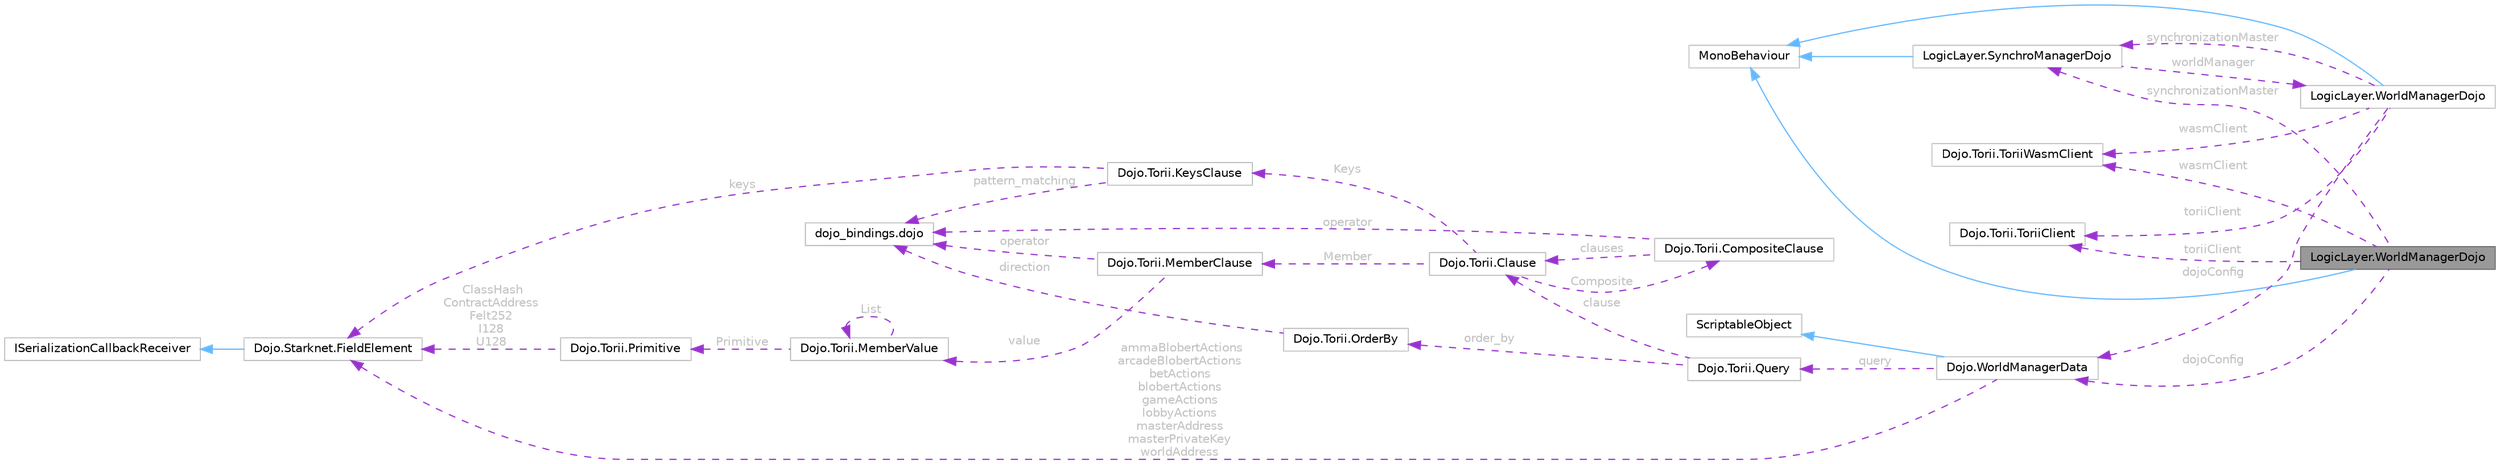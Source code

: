 digraph "LogicLayer.WorldManagerDojo"
{
 // LATEX_PDF_SIZE
  bgcolor="transparent";
  edge [fontname=Helvetica,fontsize=10,labelfontname=Helvetica,labelfontsize=10];
  node [fontname=Helvetica,fontsize=10,shape=box,height=0.2,width=0.4];
  rankdir="LR";
  Node1 [id="Node000001",label="LogicLayer.WorldManagerDojo",height=0.2,width=0.4,color="gray40", fillcolor="grey60", style="filled", fontcolor="black",tooltip=" "];
  Node2 -> Node1 [id="edge1_Node000001_Node000002",dir="back",color="steelblue1",style="solid",tooltip=" "];
  Node2 [id="Node000002",label="MonoBehaviour",height=0.2,width=0.4,color="grey75", fillcolor="white", style="filled",tooltip=" "];
  Node3 -> Node1 [id="edge2_Node000001_Node000003",dir="back",color="darkorchid3",style="dashed",tooltip=" ",label=" synchronizationMaster",fontcolor="grey" ];
  Node3 [id="Node000003",label="LogicLayer.SynchroManagerDojo",height=0.2,width=0.4,color="grey75", fillcolor="white", style="filled",URL="$class_logic_layer_1_1_synchro_manager_dojo.html",tooltip=" "];
  Node2 -> Node3 [id="edge3_Node000003_Node000002",dir="back",color="steelblue1",style="solid",tooltip=" "];
  Node4 -> Node3 [id="edge4_Node000003_Node000004",dir="back",color="darkorchid3",style="dashed",tooltip=" ",label=" worldManager",fontcolor="grey" ];
  Node4 [id="Node000004",label="LogicLayer.WorldManagerDojo",height=0.2,width=0.4,color="grey75", fillcolor="white", style="filled",URL="$class_logic_layer_1_1_world_manager_dojo.html",tooltip=" "];
  Node2 -> Node4 [id="edge5_Node000004_Node000002",dir="back",color="steelblue1",style="solid",tooltip=" "];
  Node3 -> Node4 [id="edge6_Node000004_Node000003",dir="back",color="darkorchid3",style="dashed",tooltip=" ",label=" synchronizationMaster",fontcolor="grey" ];
  Node5 -> Node4 [id="edge7_Node000004_Node000005",dir="back",color="darkorchid3",style="dashed",tooltip=" ",label=" toriiClient",fontcolor="grey" ];
  Node5 [id="Node000005",label="Dojo.Torii.ToriiClient",height=0.2,width=0.4,color="grey75", fillcolor="white", style="filled",URL="$class_dojo_1_1_torii_1_1_torii_client.html",tooltip=" "];
  Node6 -> Node4 [id="edge8_Node000004_Node000006",dir="back",color="darkorchid3",style="dashed",tooltip=" ",label=" wasmClient",fontcolor="grey" ];
  Node6 [id="Node000006",label="Dojo.Torii.ToriiWasmClient",height=0.2,width=0.4,color="grey75", fillcolor="white", style="filled",URL="$class_dojo_1_1_torii_1_1_torii_wasm_client.html",tooltip=" "];
  Node7 -> Node4 [id="edge9_Node000004_Node000007",dir="back",color="darkorchid3",style="dashed",tooltip=" ",label=" dojoConfig",fontcolor="grey" ];
  Node7 [id="Node000007",label="Dojo.WorldManagerData",height=0.2,width=0.4,color="grey75", fillcolor="white", style="filled",URL="$class_dojo_1_1_world_manager_data.html",tooltip=" "];
  Node8 -> Node7 [id="edge10_Node000007_Node000008",dir="back",color="steelblue1",style="solid",tooltip=" "];
  Node8 [id="Node000008",label="ScriptableObject",height=0.2,width=0.4,color="grey75", fillcolor="white", style="filled",tooltip=" "];
  Node9 -> Node7 [id="edge11_Node000007_Node000009",dir="back",color="darkorchid3",style="dashed",tooltip=" ",label=" ammaBlobertActions\narcadeBlobertActions\nbetActions\nblobertActions\ngameActions\nlobbyActions\nmasterAddress\nmasterPrivateKey\nworldAddress",fontcolor="grey" ];
  Node9 [id="Node000009",label="Dojo.Starknet.FieldElement",height=0.2,width=0.4,color="grey75", fillcolor="white", style="filled",URL="$class_dojo_1_1_starknet_1_1_field_element.html",tooltip=" "];
  Node10 -> Node9 [id="edge12_Node000009_Node000010",dir="back",color="steelblue1",style="solid",tooltip=" "];
  Node10 [id="Node000010",label="ISerializationCallbackReceiver",height=0.2,width=0.4,color="grey75", fillcolor="white", style="filled",tooltip=" "];
  Node11 -> Node7 [id="edge13_Node000007_Node000011",dir="back",color="darkorchid3",style="dashed",tooltip=" ",label=" query",fontcolor="grey" ];
  Node11 [id="Node000011",label="Dojo.Torii.Query",height=0.2,width=0.4,color="grey75", fillcolor="white", style="filled",URL="$class_dojo_1_1_torii_1_1_query.html",tooltip=" "];
  Node12 -> Node11 [id="edge14_Node000011_Node000012",dir="back",color="darkorchid3",style="dashed",tooltip=" ",label=" clause",fontcolor="grey" ];
  Node12 [id="Node000012",label="Dojo.Torii.Clause",height=0.2,width=0.4,color="grey75", fillcolor="white", style="filled",URL="$struct_dojo_1_1_torii_1_1_clause.html",tooltip=" "];
  Node13 -> Node12 [id="edge15_Node000012_Node000013",dir="back",color="darkorchid3",style="dashed",tooltip=" ",label=" Keys",fontcolor="grey" ];
  Node13 [id="Node000013",label="Dojo.Torii.KeysClause",height=0.2,width=0.4,color="grey75", fillcolor="white", style="filled",URL="$struct_dojo_1_1_torii_1_1_keys_clause.html",tooltip=" "];
  Node9 -> Node13 [id="edge16_Node000013_Node000009",dir="back",color="darkorchid3",style="dashed",tooltip=" ",label=" keys",fontcolor="grey" ];
  Node14 -> Node13 [id="edge17_Node000013_Node000014",dir="back",color="darkorchid3",style="dashed",tooltip=" ",label=" pattern_matching",fontcolor="grey" ];
  Node14 [id="Node000014",label="dojo_bindings.dojo",height=0.2,width=0.4,color="grey75", fillcolor="white", style="filled",tooltip=" "];
  Node15 -> Node12 [id="edge18_Node000012_Node000015",dir="back",color="darkorchid3",style="dashed",tooltip=" ",label=" Member",fontcolor="grey" ];
  Node15 [id="Node000015",label="Dojo.Torii.MemberClause",height=0.2,width=0.4,color="grey75", fillcolor="white", style="filled",URL="$struct_dojo_1_1_torii_1_1_member_clause.html",tooltip=" "];
  Node14 -> Node15 [id="edge19_Node000015_Node000014",dir="back",color="darkorchid3",style="dashed",tooltip=" ",label=" operator",fontcolor="grey" ];
  Node16 -> Node15 [id="edge20_Node000015_Node000016",dir="back",color="darkorchid3",style="dashed",tooltip=" ",label=" value",fontcolor="grey" ];
  Node16 [id="Node000016",label="Dojo.Torii.MemberValue",height=0.2,width=0.4,color="grey75", fillcolor="white", style="filled",URL="$struct_dojo_1_1_torii_1_1_member_value.html",tooltip=" "];
  Node17 -> Node16 [id="edge21_Node000016_Node000017",dir="back",color="darkorchid3",style="dashed",tooltip=" ",label=" Primitive",fontcolor="grey" ];
  Node17 [id="Node000017",label="Dojo.Torii.Primitive",height=0.2,width=0.4,color="grey75", fillcolor="white", style="filled",URL="$struct_dojo_1_1_torii_1_1_primitive.html",tooltip=" "];
  Node9 -> Node17 [id="edge22_Node000017_Node000009",dir="back",color="darkorchid3",style="dashed",tooltip=" ",label=" ClassHash\nContractAddress\nFelt252\nI128\nU128",fontcolor="grey" ];
  Node16 -> Node16 [id="edge23_Node000016_Node000016",dir="back",color="darkorchid3",style="dashed",tooltip=" ",label=" List",fontcolor="grey" ];
  Node18 -> Node12 [id="edge24_Node000012_Node000018",dir="back",color="darkorchid3",style="dashed",tooltip=" ",label=" Composite",fontcolor="grey" ];
  Node18 [id="Node000018",label="Dojo.Torii.CompositeClause",height=0.2,width=0.4,color="grey75", fillcolor="white", style="filled",URL="$struct_dojo_1_1_torii_1_1_composite_clause.html",tooltip=" "];
  Node14 -> Node18 [id="edge25_Node000018_Node000014",dir="back",color="darkorchid3",style="dashed",tooltip=" ",label=" operator",fontcolor="grey" ];
  Node12 -> Node18 [id="edge26_Node000018_Node000012",dir="back",color="darkorchid3",style="dashed",tooltip=" ",label=" clauses",fontcolor="grey" ];
  Node19 -> Node11 [id="edge27_Node000011_Node000019",dir="back",color="darkorchid3",style="dashed",tooltip=" ",label=" order_by",fontcolor="grey" ];
  Node19 [id="Node000019",label="Dojo.Torii.OrderBy",height=0.2,width=0.4,color="grey75", fillcolor="white", style="filled",URL="$struct_dojo_1_1_torii_1_1_order_by.html",tooltip=" "];
  Node14 -> Node19 [id="edge28_Node000019_Node000014",dir="back",color="darkorchid3",style="dashed",tooltip=" ",label=" direction",fontcolor="grey" ];
  Node5 -> Node1 [id="edge29_Node000001_Node000005",dir="back",color="darkorchid3",style="dashed",tooltip=" ",label=" toriiClient",fontcolor="grey" ];
  Node6 -> Node1 [id="edge30_Node000001_Node000006",dir="back",color="darkorchid3",style="dashed",tooltip=" ",label=" wasmClient",fontcolor="grey" ];
  Node7 -> Node1 [id="edge31_Node000001_Node000007",dir="back",color="darkorchid3",style="dashed",tooltip=" ",label=" dojoConfig",fontcolor="grey" ];
}
